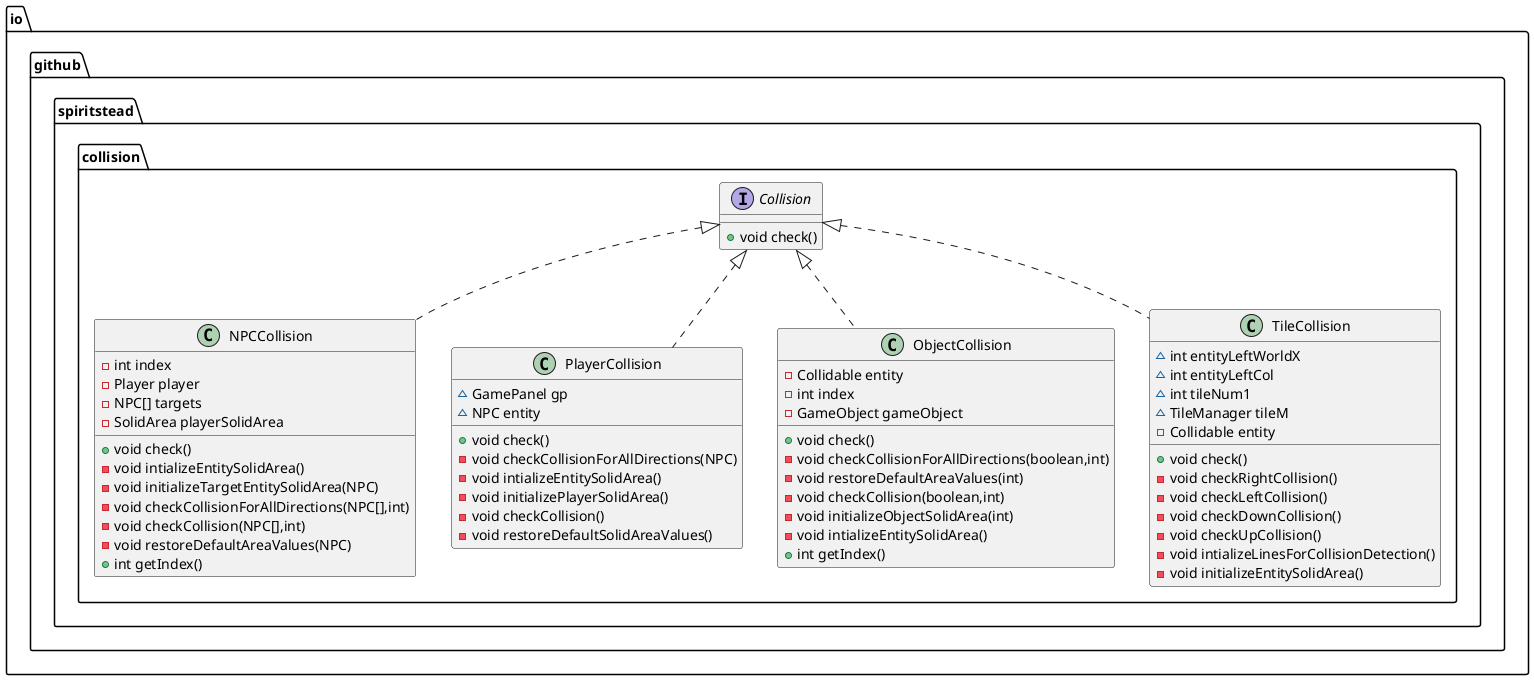 @startuml
class io.github.spiritstead.collision.NPCCollision {
- int index
- Player player
- NPC[] targets
- SolidArea playerSolidArea
+ void check()
- void intializeEntitySolidArea()
- void initializeTargetEntitySolidArea(NPC)
- void checkCollisionForAllDirections(NPC[],int)
- void checkCollision(NPC[],int)
- void restoreDefaultAreaValues(NPC)
+ int getIndex()
}


class io.github.spiritstead.collision.PlayerCollision {
~ GamePanel gp
~ NPC entity
+ void check()
- void checkCollisionForAllDirections(NPC)
- void intializeEntitySolidArea()
- void initializePlayerSolidArea()
- void checkCollision()
- void restoreDefaultSolidAreaValues()
}


class io.github.spiritstead.collision.ObjectCollision {
- Collidable entity
- int index
- GameObject gameObject
+ void check()
- void checkCollisionForAllDirections(boolean,int)
- void restoreDefaultAreaValues(int)
- void checkCollision(boolean,int)
- void initializeObjectSolidArea(int)
- void intializeEntitySolidArea()
+ int getIndex()
}


class io.github.spiritstead.collision.TileCollision {
~ int entityLeftWorldX
~ int entityLeftCol
~ int tileNum1
~ TileManager tileM
- Collidable entity
+ void check()
- void checkRightCollision()
- void checkLeftCollision()
- void checkDownCollision()
- void checkUpCollision()
- void intializeLinesForCollisionDetection()
- void initializeEntitySolidArea()
}


interface io.github.spiritstead.collision.Collision {
+ void check()
}



io.github.spiritstead.collision.Collision <|.. io.github.spiritstead.collision.NPCCollision
io.github.spiritstead.collision.Collision <|.. io.github.spiritstead.collision.PlayerCollision
io.github.spiritstead.collision.Collision <|.. io.github.spiritstead.collision.ObjectCollision
io.github.spiritstead.collision.Collision <|.. io.github.spiritstead.collision.TileCollision
@enduml